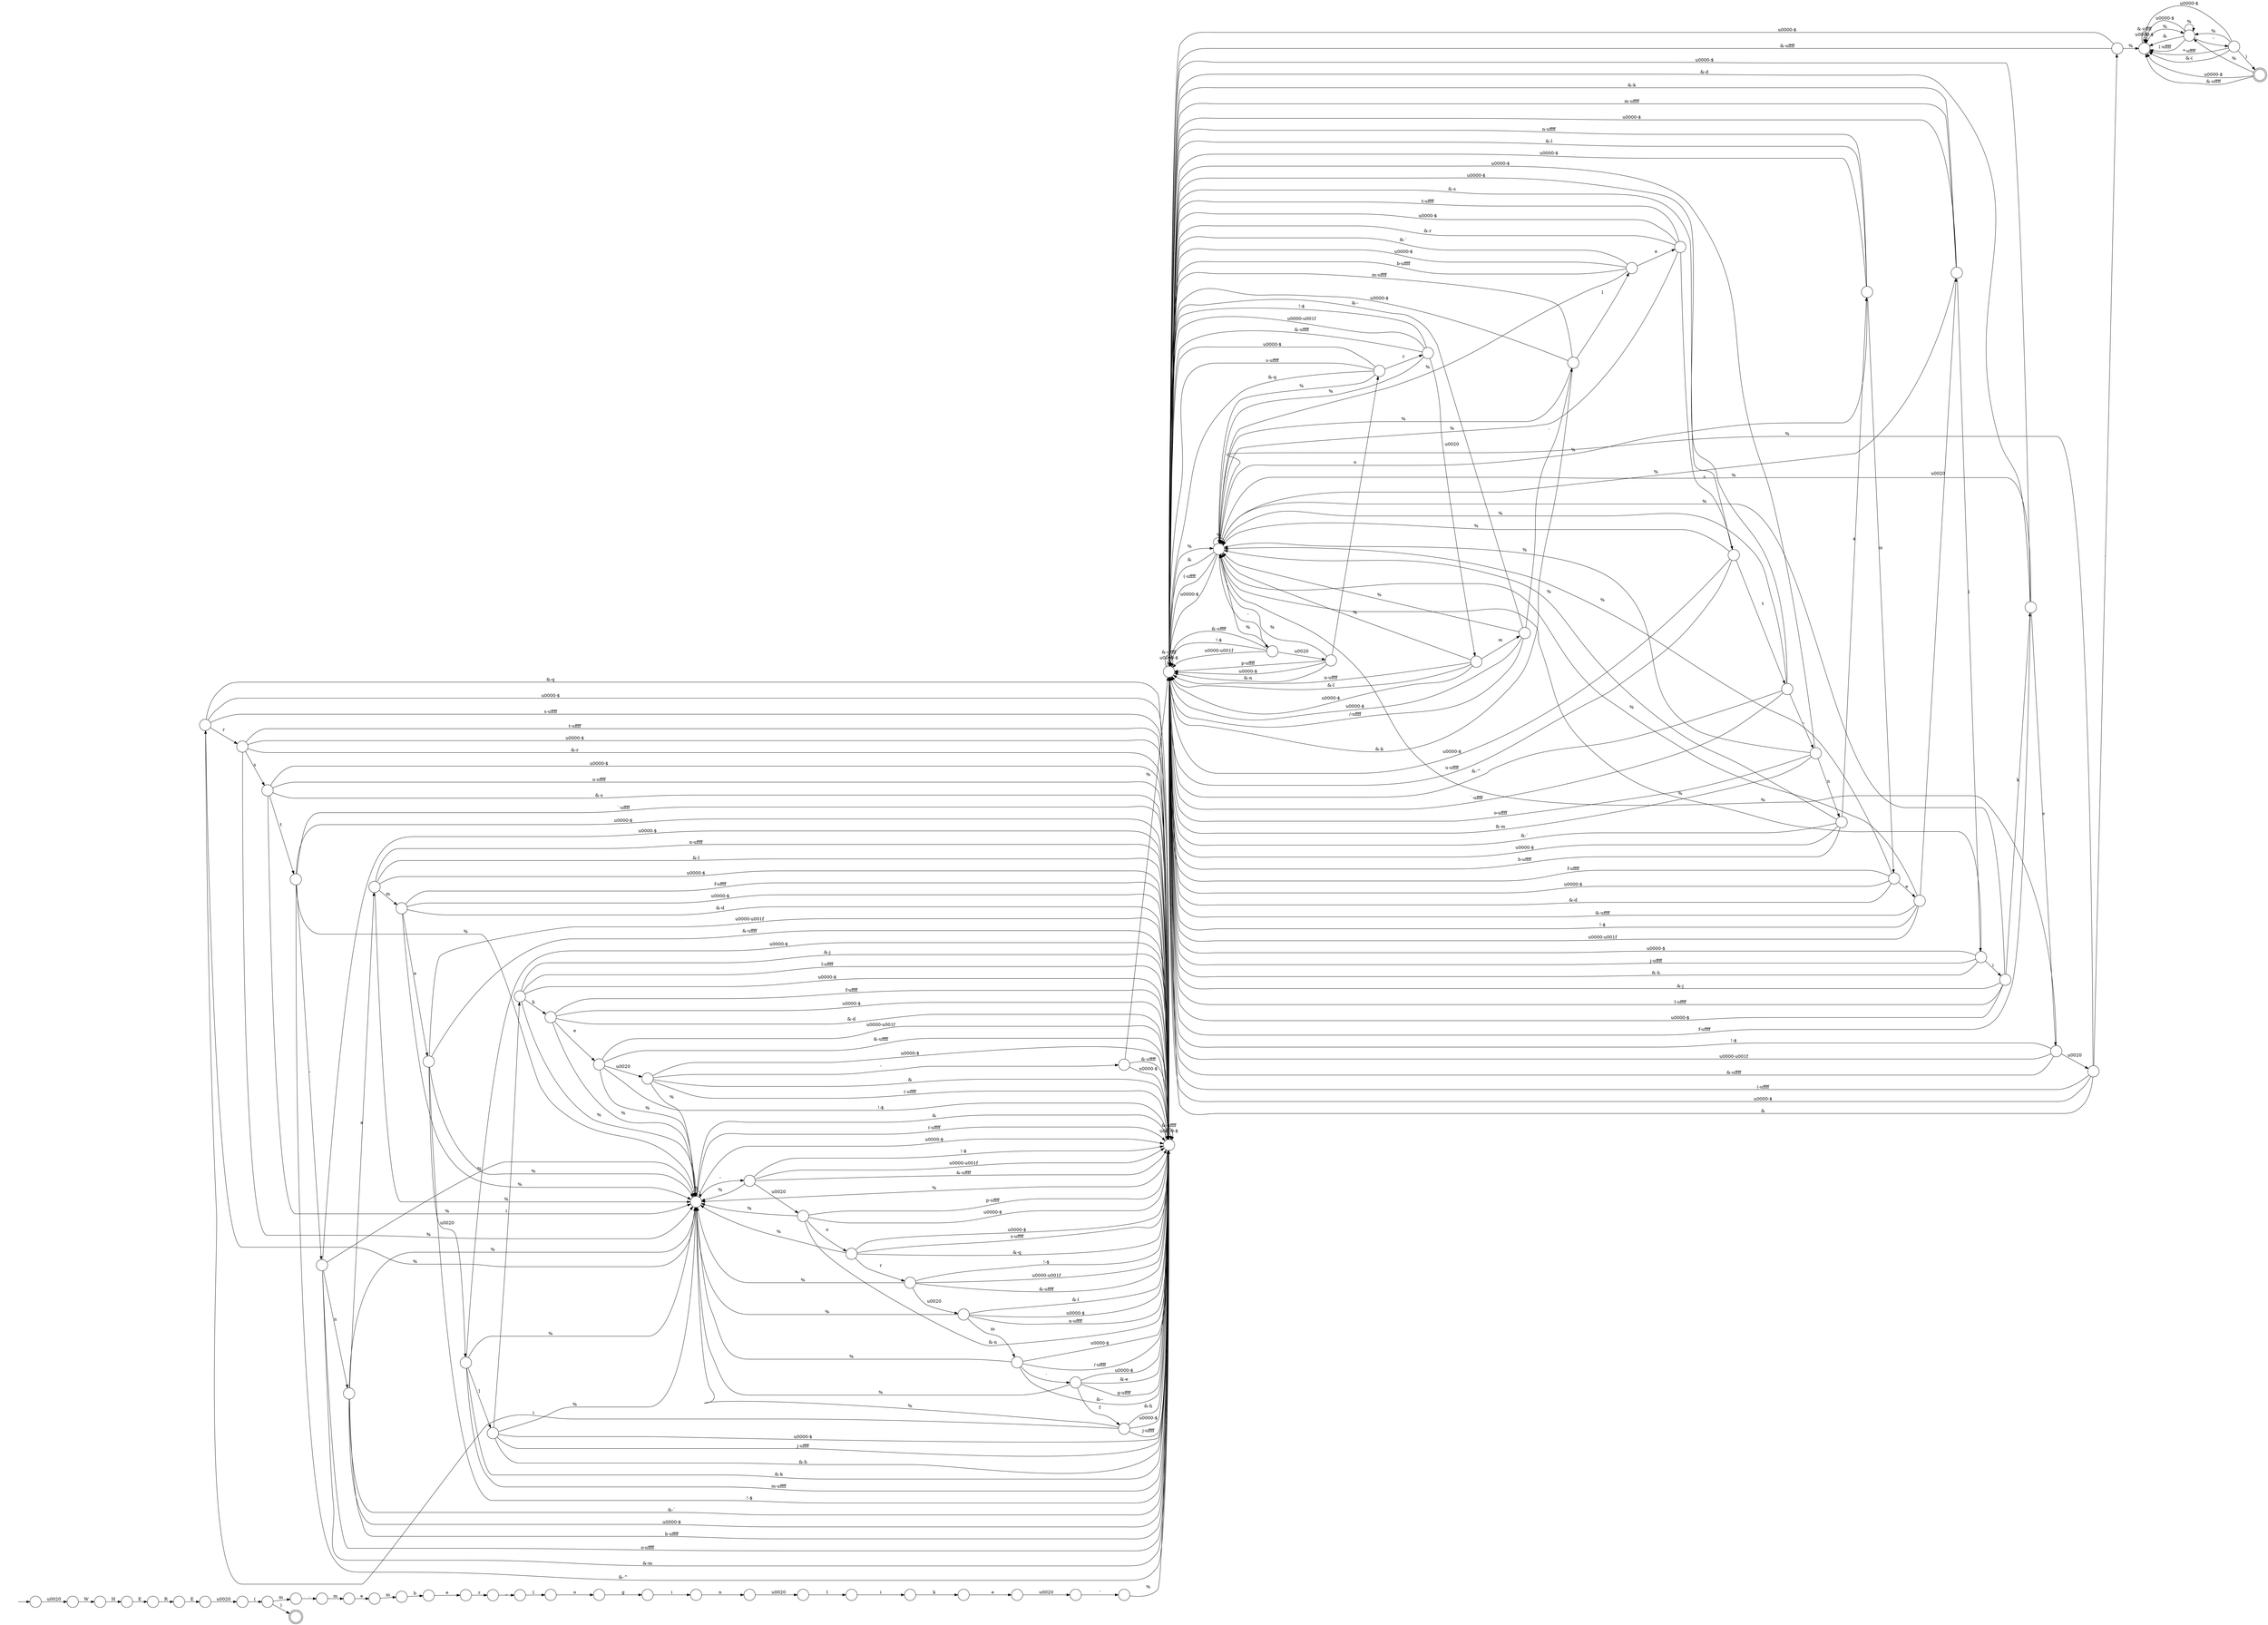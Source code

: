 digraph Automaton {
  rankdir = LR;
  0 [shape=circle,label=""];
  0 -> 14 [label="%"]
  0 -> 2 [label="&-q"]
  0 -> 2 [label="\u0000-$"]
  0 -> 42 [label="r"]
  0 -> 2 [label="s-\uffff"]
  1 [shape=circle,label=""];
  1 -> 61 [label="%"]
  1 -> 2 [label="\u0000-$"]
  1 -> 2 [label="&-\uffff"]
  2 [shape=circle,label=""];
  2 -> 14 [label="%"]
  2 -> 2 [label="\u0000-$"]
  2 -> 2 [label="&-\uffff"]
  3 [shape=circle,label=""];
  3 -> 24 [label="n"]
  3 -> 54 [label="%"]
  3 -> 61 [label="o-\uffff"]
  3 -> 61 [label="&-m"]
  3 -> 61 [label="\u0000-$"]
  4 [shape=circle,label=""];
  4 -> 12 [label=")"]
  4 -> 57 [label="%"]
  4 -> 36 [label="*-\uffff"]
  4 -> 36 [label="&-("]
  4 -> 36 [label="\u0000-$"]
  5 [shape=circle,label=""];
  5 -> 2 [label="p-\uffff"]
  5 -> 14 [label="%"]
  5 -> 2 [label="\u0000-$"]
  5 -> 2 [label="&-n"]
  5 -> 23 [label="o"]
  6 [shape=circle,label=""];
  6 -> 32 [label="("]
  7 [shape=circle,label=""];
  7 -> 33 [label="'"]
  8 [shape=doublecircle,label=""];
  9 [shape=circle,label=""];
  9 -> 54 [label="%"]
  9 -> 61 [label="&-`"]
  9 -> 52 [label="a"]
  9 -> 61 [label="\u0000-$"]
  9 -> 61 [label="b-\uffff"]
  10 [shape=circle,label=""];
  10 -> 54 [label="%"]
  10 -> 61 [label="!-$"]
  10 -> 61 [label="\u0000-\u001f"]
  10 -> 17 [label="\u0020"]
  10 -> 61 [label="&-\uffff"]
  11 [shape=circle,label=""];
  11 -> 14 [label="%"]
  11 -> 65 [label="e"]
  11 -> 2 [label="f-\uffff"]
  11 -> 2 [label="\u0000-$"]
  11 -> 2 [label="&-d"]
  12 [shape=doublecircle,label=""];
  12 -> 57 [label="%"]
  12 -> 36 [label="\u0000-$"]
  12 -> 36 [label="&-\uffff"]
  13 [shape=circle,label=""];
  13 -> 54 [label="%"]
  13 -> 61 [label="n-\uffff"]
  13 -> 35 [label="m"]
  13 -> 61 [label="&-l"]
  13 -> 61 [label="\u0000-$"]
  14 [shape=circle,label=""];
  14 -> 14 [label="%"]
  14 -> 2 [label="&"]
  14 -> 2 [label="(-\uffff"]
  14 -> 2 [label="\u0000-$"]
  14 -> 46 [label="'"]
  15 [shape=circle,label=""];
  15 -> 54 [label="%"]
  15 -> 85 [label="t"]
  15 -> 61 [label="\u0000-$"]
  15 -> 61 [label="u-\uffff"]
  15 -> 61 [label="&-s"]
  16 [shape=circle,label=""];
  16 -> 78 [label="H"]
  17 [shape=circle,label=""];
  17 -> 61 [label="p-\uffff"]
  17 -> 54 [label="%"]
  17 -> 61 [label="\u0000-$"]
  17 -> 61 [label="&-n"]
  17 -> 48 [label="o"]
  18 [shape=circle,label=""];
  18 -> 7 [label="\u0020"]
  19 [shape=circle,label=""];
  19 -> 14 [label="%"]
  19 -> 41 [label="i"]
  19 -> 2 [label="\u0000-$"]
  19 -> 2 [label="j-\uffff"]
  19 -> 2 [label="&-h"]
  20 [shape=circle,label=""];
  20 -> 34 [label="g"]
  21 [shape=circle,label=""];
  21 -> 47 [label="_"]
  22 [shape=circle,label=""];
  22 -> 54 [label="%"]
  22 -> 63 [label="e"]
  22 -> 61 [label="f-\uffff"]
  22 -> 61 [label="\u0000-$"]
  22 -> 61 [label="&-d"]
  23 [shape=circle,label=""];
  23 -> 14 [label="%"]
  23 -> 2 [label="&-q"]
  23 -> 2 [label="\u0000-$"]
  23 -> 62 [label="r"]
  23 -> 2 [label="s-\uffff"]
  24 [shape=circle,label=""];
  24 -> 54 [label="%"]
  24 -> 61 [label="&-`"]
  24 -> 13 [label="a"]
  24 -> 61 [label="\u0000-$"]
  24 -> 61 [label="b-\uffff"]
  25 [shape=circle,label=""];
  25 -> 14 [label="%"]
  25 -> 56 [label="a"]
  25 -> 2 [label="&-`"]
  25 -> 2 [label="\u0000-$"]
  25 -> 2 [label="b-\uffff"]
  26 [shape=circle,label=""];
  26 -> 36 [label="%"]
  26 -> 61 [label="\u0000-$"]
  26 -> 61 [label="&-\uffff"]
  27 [shape=circle,label=""];
  27 -> 14 [label="%"]
  27 -> 71 [label="e"]
  27 -> 2 [label="f-\uffff"]
  27 -> 2 [label="\u0000-$"]
  27 -> 2 [label="&-d"]
  28 [shape=circle,label=""];
  28 -> 64 [label="\u0020"]
  29 [shape=circle,label=""];
  29 -> 28 [label="n"]
  30 [shape=circle,label=""];
  30 -> 18 [label="e"]
  31 [shape=circle,label=""];
  31 -> 54 [label="%"]
  31 -> 61 [label="&-k"]
  31 -> 61 [label="m-\uffff"]
  31 -> 9 [label="l"]
  31 -> 61 [label="\u0000-$"]
  32 [shape=circle,label=""];
  32 -> 8 [label=")"]
  32 -> 83 [label="m"]
  33 [shape=circle,label=""];
  33 -> 2 [label="%"]
  34 [shape=circle,label=""];
  34 -> 29 [label="i"]
  35 [shape=circle,label=""];
  35 -> 54 [label="%"]
  35 -> 60 [label="e"]
  35 -> 61 [label="f-\uffff"]
  35 -> 61 [label="\u0000-$"]
  35 -> 61 [label="&-d"]
  36 [shape=circle,label=""];
  36 -> 57 [label="%"]
  36 -> 36 [label="\u0000-$"]
  36 -> 36 [label="&-\uffff"]
  37 [shape=circle,label=""];
  37 -> 49 [label="m"]
  38 [shape=circle,label=""];
  38 -> 6 [label="\u0020"]
  39 [shape=circle,label=""];
  39 -> 2 [label="&-^"]
  39 -> 14 [label="%"]
  39 -> 2 [label="`-\uffff"]
  39 -> 79 [label="_"]
  39 -> 2 [label="\u0000-$"]
  40 [shape=circle,label=""];
  40 -> 54 [label="%"]
  40 -> 61 [label="&-k"]
  40 -> 61 [label="m-\uffff"]
  40 -> 68 [label="l"]
  40 -> 61 [label="\u0000-$"]
  41 [shape=circle,label=""];
  41 -> 2 [label="&-j"]
  41 -> 27 [label="k"]
  41 -> 14 [label="%"]
  41 -> 2 [label="l-\uffff"]
  41 -> 2 [label="\u0000-$"]
  42 [shape=circle,label=""];
  42 -> 14 [label="%"]
  42 -> 58 [label="s"]
  42 -> 2 [label="t-\uffff"]
  42 -> 2 [label="\u0000-$"]
  42 -> 2 [label="&-r"]
  43 [shape=circle,label=""];
  43 -> 20 [label="o"]
  44 [shape=circle,label=""];
  44 -> 66 [label="b"]
  45 [shape=circle,label=""];
  45 -> 50 [label="f"]
  45 -> 14 [label="%"]
  45 -> 2 [label="g-\uffff"]
  45 -> 2 [label="\u0000-$"]
  45 -> 2 [label="&-e"]
  46 [shape=circle,label=""];
  46 -> 14 [label="%"]
  46 -> 2 [label="!-$"]
  46 -> 2 [label="\u0000-\u001f"]
  46 -> 5 [label="\u0020"]
  46 -> 2 [label="&-\uffff"]
  47 [shape=circle,label=""];
  47 -> 43 [label="l"]
  48 [shape=circle,label=""];
  48 -> 54 [label="%"]
  48 -> 61 [label="&-q"]
  48 -> 61 [label="\u0000-$"]
  48 -> 70 [label="r"]
  48 -> 61 [label="s-\uffff"]
  49 [shape=circle,label=""];
  49 -> 59 [label="e"]
  50 [shape=circle,label=""];
  50 -> 14 [label="%"]
  50 -> 0 [label="i"]
  50 -> 2 [label="\u0000-$"]
  50 -> 2 [label="j-\uffff"]
  50 -> 2 [label="&-h"]
  51 [shape=circle,label=""];
  51 -> 54 [label="%"]
  51 -> 61 [label="&"]
  51 -> 61 [label="(-\uffff"]
  51 -> 61 [label="\u0000-$"]
  51 -> 26 [label="'"]
  52 [shape=circle,label=""];
  52 -> 54 [label="%"]
  52 -> 15 [label="s"]
  52 -> 61 [label="t-\uffff"]
  52 -> 61 [label="\u0000-$"]
  52 -> 61 [label="&-r"]
  53 [shape=circle,label=""];
  53 -> 75 [label="R"]
  54 [shape=circle,label=""];
  54 -> 54 [label="%"]
  54 -> 61 [label="&"]
  54 -> 61 [label="(-\uffff"]
  54 -> 61 [label="\u0000-$"]
  54 -> 10 [label="'"]
  55 [shape=circle,label=""];
  55 -> 16 [label="W"]
  56 [shape=circle,label=""];
  56 -> 14 [label="%"]
  56 -> 2 [label="n-\uffff"]
  56 -> 11 [label="m"]
  56 -> 2 [label="&-l"]
  56 -> 2 [label="\u0000-$"]
  57 [shape=circle,label=""];
  57 -> 57 [label="%"]
  57 -> 36 [label="&"]
  57 -> 36 [label="(-\uffff"]
  57 -> 36 [label="\u0000-$"]
  57 -> 4 [label="'"]
  58 [shape=circle,label=""];
  58 -> 14 [label="%"]
  58 -> 39 [label="t"]
  58 -> 2 [label="\u0000-$"]
  58 -> 2 [label="u-\uffff"]
  58 -> 2 [label="&-s"]
  59 [shape=circle,label=""];
  59 -> 44 [label="m"]
  60 [shape=circle,label=""];
  60 -> 54 [label="%"]
  60 -> 61 [label="!-$"]
  60 -> 61 [label="\u0000-\u001f"]
  60 -> 40 [label="\u0020"]
  60 -> 61 [label="&-\uffff"]
  61 [shape=circle,label=""];
  61 -> 54 [label="%"]
  61 -> 61 [label="\u0000-$"]
  61 -> 61 [label="&-\uffff"]
  62 [shape=circle,label=""];
  62 -> 14 [label="%"]
  62 -> 2 [label="!-$"]
  62 -> 2 [label="\u0000-\u001f"]
  62 -> 84 [label="\u0020"]
  62 -> 2 [label="&-\uffff"]
  63 [shape=circle,label=""];
  63 -> 54 [label="%"]
  63 -> 61 [label="!-$"]
  63 -> 61 [label="\u0000-\u001f"]
  63 -> 51 [label="\u0020"]
  63 -> 61 [label="&-\uffff"]
  64 [shape=circle,label=""];
  64 -> 73 [label="l"]
  65 [shape=circle,label=""];
  65 -> 14 [label="%"]
  65 -> 2 [label="!-$"]
  65 -> 2 [label="\u0000-\u001f"]
  65 -> 67 [label="\u0020"]
  65 -> 2 [label="&-\uffff"]
  66 [shape=circle,label=""];
  66 -> 81 [label="e"]
  67 [shape=circle,label=""];
  67 -> 14 [label="%"]
  67 -> 2 [label="&-k"]
  67 -> 2 [label="m-\uffff"]
  67 -> 19 [label="l"]
  67 -> 2 [label="\u0000-$"]
  68 [shape=circle,label=""];
  68 -> 54 [label="%"]
  68 -> 80 [label="i"]
  68 -> 61 [label="\u0000-$"]
  68 -> 61 [label="j-\uffff"]
  68 -> 61 [label="&-h"]
  69 [shape=circle,label=""];
  69 -> 14 [label="%"]
  69 -> 2 [label="&"]
  69 -> 2 [label="(-\uffff"]
  69 -> 2 [label="\u0000-$"]
  69 -> 1 [label="'"]
  70 [shape=circle,label=""];
  70 -> 54 [label="%"]
  70 -> 61 [label="!-$"]
  70 -> 61 [label="\u0000-\u001f"]
  70 -> 74 [label="\u0020"]
  70 -> 61 [label="&-\uffff"]
  71 [shape=circle,label=""];
  71 -> 14 [label="%"]
  71 -> 2 [label="!-$"]
  71 -> 2 [label="\u0000-\u001f"]
  71 -> 69 [label="\u0020"]
  71 -> 2 [label="&-\uffff"]
  72 [shape=circle,label=""];
  72 -> 14 [label="%"]
  72 -> 45 [label="."]
  72 -> 2 [label="\u0000-$"]
  72 -> 2 [label="/-\uffff"]
  72 -> 2 [label="&--"]
  73 [shape=circle,label=""];
  73 -> 76 [label="i"]
  74 [shape=circle,label=""];
  74 -> 54 [label="%"]
  74 -> 61 [label="n-\uffff"]
  74 -> 82 [label="m"]
  74 -> 61 [label="&-l"]
  74 -> 61 [label="\u0000-$"]
  75 [shape=circle,label=""];
  75 -> 38 [label="E"]
  76 [shape=circle,label=""];
  76 -> 30 [label="k"]
  77 [shape=circle,label=""];
  initial [shape=plaintext,label=""];
  initial -> 77
  77 -> 55 [label="\u0020"]
  78 [shape=circle,label=""];
  78 -> 53 [label="E"]
  79 [shape=circle,label=""];
  79 -> 25 [label="n"]
  79 -> 14 [label="%"]
  79 -> 2 [label="o-\uffff"]
  79 -> 2 [label="&-m"]
  79 -> 2 [label="\u0000-$"]
  80 [shape=circle,label=""];
  80 -> 61 [label="&-j"]
  80 -> 22 [label="k"]
  80 -> 54 [label="%"]
  80 -> 61 [label="l-\uffff"]
  80 -> 61 [label="\u0000-$"]
  81 [shape=circle,label=""];
  81 -> 21 [label="r"]
  82 [shape=circle,label=""];
  82 -> 54 [label="%"]
  82 -> 31 [label="."]
  82 -> 61 [label="\u0000-$"]
  82 -> 61 [label="/-\uffff"]
  82 -> 61 [label="&--"]
  83 [shape=circle,label=""];
  83 -> 37 [label="."]
  84 [shape=circle,label=""];
  84 -> 14 [label="%"]
  84 -> 2 [label="n-\uffff"]
  84 -> 72 [label="m"]
  84 -> 2 [label="&-l"]
  84 -> 2 [label="\u0000-$"]
  85 [shape=circle,label=""];
  85 -> 61 [label="&-^"]
  85 -> 54 [label="%"]
  85 -> 61 [label="`-\uffff"]
  85 -> 3 [label="_"]
  85 -> 61 [label="\u0000-$"]
}


